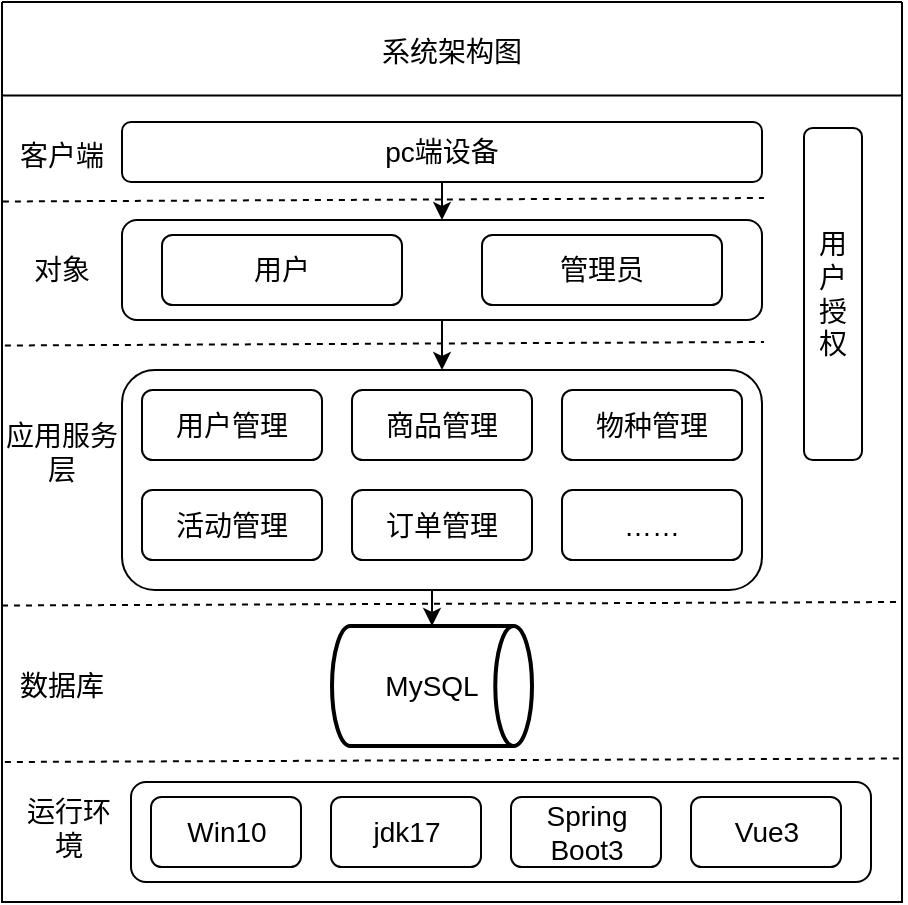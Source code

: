 <mxfile version="24.4.13" type="github">
  <diagram name="第 1 页" id="bWg9Bujm8RbZfwSFw-lf">
    <mxGraphModel dx="1042" dy="577" grid="1" gridSize="10" guides="1" tooltips="1" connect="1" arrows="1" fold="1" page="1" pageScale="1" pageWidth="827" pageHeight="1169" math="0" shadow="0">
      <root>
        <mxCell id="0" />
        <mxCell id="1" parent="0" />
        <mxCell id="gZAs5E1HM7DMcoQGXB5Z-1" value="" style="swimlane;startSize=0;fontSize=14;" vertex="1" parent="1">
          <mxGeometry x="279" y="69" width="450" height="450" as="geometry" />
        </mxCell>
        <mxCell id="gZAs5E1HM7DMcoQGXB5Z-3" value="系统架构图" style="text;html=1;align=center;verticalAlign=middle;whiteSpace=wrap;rounded=0;fontSize=14;" vertex="1" parent="gZAs5E1HM7DMcoQGXB5Z-1">
          <mxGeometry x="145" y="10" width="160" height="30" as="geometry" />
        </mxCell>
        <mxCell id="gZAs5E1HM7DMcoQGXB5Z-18" style="edgeStyle=orthogonalEdgeStyle;rounded=0;orthogonalLoop=1;jettySize=auto;html=1;exitX=0.5;exitY=1;exitDx=0;exitDy=0;entryX=0.5;entryY=0;entryDx=0;entryDy=0;fontSize=14;" edge="1" parent="gZAs5E1HM7DMcoQGXB5Z-1" source="gZAs5E1HM7DMcoQGXB5Z-4" target="gZAs5E1HM7DMcoQGXB5Z-5">
          <mxGeometry relative="1" as="geometry" />
        </mxCell>
        <mxCell id="gZAs5E1HM7DMcoQGXB5Z-4" value="pc端设备" style="rounded=1;whiteSpace=wrap;html=1;fontSize=14;" vertex="1" parent="gZAs5E1HM7DMcoQGXB5Z-1">
          <mxGeometry x="60" y="60" width="320" height="30" as="geometry" />
        </mxCell>
        <mxCell id="gZAs5E1HM7DMcoQGXB5Z-19" style="edgeStyle=orthogonalEdgeStyle;rounded=0;orthogonalLoop=1;jettySize=auto;html=1;exitX=0.5;exitY=1;exitDx=0;exitDy=0;entryX=0.5;entryY=0;entryDx=0;entryDy=0;fontSize=14;" edge="1" parent="gZAs5E1HM7DMcoQGXB5Z-1" source="gZAs5E1HM7DMcoQGXB5Z-5" target="gZAs5E1HM7DMcoQGXB5Z-8">
          <mxGeometry relative="1" as="geometry" />
        </mxCell>
        <mxCell id="gZAs5E1HM7DMcoQGXB5Z-5" value="" style="rounded=1;whiteSpace=wrap;html=1;fontSize=14;" vertex="1" parent="gZAs5E1HM7DMcoQGXB5Z-1">
          <mxGeometry x="60" y="109" width="320" height="50" as="geometry" />
        </mxCell>
        <mxCell id="gZAs5E1HM7DMcoQGXB5Z-6" value="用户" style="rounded=1;whiteSpace=wrap;html=1;fontSize=14;" vertex="1" parent="gZAs5E1HM7DMcoQGXB5Z-1">
          <mxGeometry x="80" y="116.5" width="120" height="35" as="geometry" />
        </mxCell>
        <mxCell id="gZAs5E1HM7DMcoQGXB5Z-7" value="管理员" style="rounded=1;whiteSpace=wrap;html=1;fontSize=14;" vertex="1" parent="gZAs5E1HM7DMcoQGXB5Z-1">
          <mxGeometry x="240" y="116.5" width="120" height="35" as="geometry" />
        </mxCell>
        <mxCell id="gZAs5E1HM7DMcoQGXB5Z-8" value="" style="rounded=1;whiteSpace=wrap;html=1;fontSize=14;" vertex="1" parent="gZAs5E1HM7DMcoQGXB5Z-1">
          <mxGeometry x="60" y="184" width="320" height="110" as="geometry" />
        </mxCell>
        <mxCell id="gZAs5E1HM7DMcoQGXB5Z-9" value="用户管理" style="rounded=1;whiteSpace=wrap;html=1;fontSize=14;" vertex="1" parent="gZAs5E1HM7DMcoQGXB5Z-1">
          <mxGeometry x="70" y="194" width="90" height="35" as="geometry" />
        </mxCell>
        <mxCell id="gZAs5E1HM7DMcoQGXB5Z-13" value="商品管理" style="rounded=1;whiteSpace=wrap;html=1;fontSize=14;" vertex="1" parent="gZAs5E1HM7DMcoQGXB5Z-1">
          <mxGeometry x="175" y="194" width="90" height="35" as="geometry" />
        </mxCell>
        <mxCell id="gZAs5E1HM7DMcoQGXB5Z-14" value="物种管理" style="rounded=1;whiteSpace=wrap;html=1;fontSize=14;" vertex="1" parent="gZAs5E1HM7DMcoQGXB5Z-1">
          <mxGeometry x="280" y="194" width="90" height="35" as="geometry" />
        </mxCell>
        <mxCell id="gZAs5E1HM7DMcoQGXB5Z-15" value="活动管理" style="rounded=1;whiteSpace=wrap;html=1;fontSize=14;" vertex="1" parent="gZAs5E1HM7DMcoQGXB5Z-1">
          <mxGeometry x="70" y="244" width="90" height="35" as="geometry" />
        </mxCell>
        <mxCell id="gZAs5E1HM7DMcoQGXB5Z-16" value="订单管理" style="rounded=1;whiteSpace=wrap;html=1;fontSize=14;" vertex="1" parent="gZAs5E1HM7DMcoQGXB5Z-1">
          <mxGeometry x="175" y="244" width="90" height="35" as="geometry" />
        </mxCell>
        <mxCell id="gZAs5E1HM7DMcoQGXB5Z-17" value="……" style="rounded=1;whiteSpace=wrap;html=1;fontSize=14;" vertex="1" parent="gZAs5E1HM7DMcoQGXB5Z-1">
          <mxGeometry x="280" y="244" width="90" height="35" as="geometry" />
        </mxCell>
        <mxCell id="gZAs5E1HM7DMcoQGXB5Z-20" value="MySQL" style="strokeWidth=2;html=1;shape=mxgraph.flowchart.direct_data;whiteSpace=wrap;fontSize=14;" vertex="1" parent="gZAs5E1HM7DMcoQGXB5Z-1">
          <mxGeometry x="165" y="312" width="100" height="60" as="geometry" />
        </mxCell>
        <mxCell id="gZAs5E1HM7DMcoQGXB5Z-21" value="" style="rounded=1;whiteSpace=wrap;html=1;fontSize=14;" vertex="1" parent="gZAs5E1HM7DMcoQGXB5Z-1">
          <mxGeometry x="64.5" y="390" width="370" height="50" as="geometry" />
        </mxCell>
        <mxCell id="gZAs5E1HM7DMcoQGXB5Z-22" value="Win10" style="rounded=1;whiteSpace=wrap;html=1;fontSize=14;" vertex="1" parent="gZAs5E1HM7DMcoQGXB5Z-1">
          <mxGeometry x="74.5" y="397.5" width="75" height="35" as="geometry" />
        </mxCell>
        <mxCell id="gZAs5E1HM7DMcoQGXB5Z-26" value="jdk17" style="rounded=1;whiteSpace=wrap;html=1;fontSize=14;" vertex="1" parent="gZAs5E1HM7DMcoQGXB5Z-1">
          <mxGeometry x="164.5" y="397.5" width="75" height="35" as="geometry" />
        </mxCell>
        <mxCell id="gZAs5E1HM7DMcoQGXB5Z-27" value="Spring Boot3" style="rounded=1;whiteSpace=wrap;html=1;fontSize=14;" vertex="1" parent="gZAs5E1HM7DMcoQGXB5Z-1">
          <mxGeometry x="254.5" y="397.5" width="75" height="35" as="geometry" />
        </mxCell>
        <mxCell id="gZAs5E1HM7DMcoQGXB5Z-28" value="Vue3" style="rounded=1;whiteSpace=wrap;html=1;fontSize=14;" vertex="1" parent="gZAs5E1HM7DMcoQGXB5Z-1">
          <mxGeometry x="344.5" y="397.5" width="75" height="35" as="geometry" />
        </mxCell>
        <mxCell id="gZAs5E1HM7DMcoQGXB5Z-29" style="edgeStyle=orthogonalEdgeStyle;rounded=0;orthogonalLoop=1;jettySize=auto;html=1;exitX=0.5;exitY=1;exitDx=0;exitDy=0;entryX=0.5;entryY=0;entryDx=0;entryDy=0;entryPerimeter=0;fontSize=14;" edge="1" parent="gZAs5E1HM7DMcoQGXB5Z-1" source="gZAs5E1HM7DMcoQGXB5Z-8" target="gZAs5E1HM7DMcoQGXB5Z-20">
          <mxGeometry relative="1" as="geometry" />
        </mxCell>
        <mxCell id="gZAs5E1HM7DMcoQGXB5Z-33" value="" style="endArrow=none;dashed=1;html=1;rounded=0;exitX=0.001;exitY=0.215;exitDx=0;exitDy=0;exitPerimeter=0;fontSize=14;" edge="1" parent="gZAs5E1HM7DMcoQGXB5Z-1">
          <mxGeometry width="50" height="50" relative="1" as="geometry">
            <mxPoint x="1.45" y="171.75" as="sourcePoint" />
            <mxPoint x="381" y="170" as="targetPoint" />
          </mxGeometry>
        </mxCell>
        <mxCell id="gZAs5E1HM7DMcoQGXB5Z-34" value="" style="endArrow=none;dashed=1;html=1;rounded=0;exitX=0.001;exitY=0.215;exitDx=0;exitDy=0;exitPerimeter=0;entryX=0.998;entryY=0.217;entryDx=0;entryDy=0;entryPerimeter=0;fontSize=14;" edge="1" parent="gZAs5E1HM7DMcoQGXB5Z-1">
          <mxGeometry width="50" height="50" relative="1" as="geometry">
            <mxPoint x="5.684e-14" y="301.75" as="sourcePoint" />
            <mxPoint x="448.55" y="300" as="targetPoint" />
          </mxGeometry>
        </mxCell>
        <mxCell id="gZAs5E1HM7DMcoQGXB5Z-35" value="" style="endArrow=none;dashed=1;html=1;rounded=0;exitX=0.001;exitY=0.215;exitDx=0;exitDy=0;exitPerimeter=0;entryX=0.998;entryY=0.217;entryDx=0;entryDy=0;entryPerimeter=0;fontSize=14;" edge="1" parent="gZAs5E1HM7DMcoQGXB5Z-1">
          <mxGeometry width="50" height="50" relative="1" as="geometry">
            <mxPoint x="1.45" y="380" as="sourcePoint" />
            <mxPoint x="450" y="378.25" as="targetPoint" />
          </mxGeometry>
        </mxCell>
        <mxCell id="gZAs5E1HM7DMcoQGXB5Z-36" value="客户端" style="text;html=1;align=center;verticalAlign=middle;whiteSpace=wrap;rounded=0;fontSize=14;" vertex="1" parent="gZAs5E1HM7DMcoQGXB5Z-1">
          <mxGeometry y="62" width="60" height="30" as="geometry" />
        </mxCell>
        <mxCell id="gZAs5E1HM7DMcoQGXB5Z-38" value="对象" style="text;html=1;align=center;verticalAlign=middle;whiteSpace=wrap;rounded=0;fontSize=14;" vertex="1" parent="gZAs5E1HM7DMcoQGXB5Z-1">
          <mxGeometry y="119" width="60" height="30" as="geometry" />
        </mxCell>
        <mxCell id="gZAs5E1HM7DMcoQGXB5Z-39" value="应用服务层" style="text;html=1;align=center;verticalAlign=middle;whiteSpace=wrap;rounded=0;fontSize=14;" vertex="1" parent="gZAs5E1HM7DMcoQGXB5Z-1">
          <mxGeometry y="210" width="60" height="30" as="geometry" />
        </mxCell>
        <mxCell id="gZAs5E1HM7DMcoQGXB5Z-40" value="数据库" style="text;html=1;align=center;verticalAlign=middle;whiteSpace=wrap;rounded=0;fontSize=14;" vertex="1" parent="gZAs5E1HM7DMcoQGXB5Z-1">
          <mxGeometry y="327" width="60" height="30" as="geometry" />
        </mxCell>
        <mxCell id="gZAs5E1HM7DMcoQGXB5Z-43" value="运行环境" style="text;html=1;align=center;verticalAlign=middle;whiteSpace=wrap;rounded=0;fontSize=14;" vertex="1" parent="gZAs5E1HM7DMcoQGXB5Z-1">
          <mxGeometry x="5.5" y="397.5" width="54.5" height="30" as="geometry" />
        </mxCell>
        <mxCell id="gZAs5E1HM7DMcoQGXB5Z-44" value="用户授权" style="rounded=1;whiteSpace=wrap;html=1;fontSize=14;" vertex="1" parent="gZAs5E1HM7DMcoQGXB5Z-1">
          <mxGeometry x="401" y="63" width="29" height="166" as="geometry" />
        </mxCell>
        <mxCell id="gZAs5E1HM7DMcoQGXB5Z-2" value="" style="endArrow=none;html=1;rounded=0;exitX=-0.001;exitY=0.126;exitDx=0;exitDy=0;exitPerimeter=0;entryX=1;entryY=0.126;entryDx=0;entryDy=0;entryPerimeter=0;fontSize=14;" edge="1" parent="1">
          <mxGeometry width="50" height="50" relative="1" as="geometry">
            <mxPoint x="278.55" y="115.7" as="sourcePoint" />
            <mxPoint x="729" y="115.7" as="targetPoint" />
          </mxGeometry>
        </mxCell>
        <mxCell id="gZAs5E1HM7DMcoQGXB5Z-30" value="" style="endArrow=none;dashed=1;html=1;rounded=0;exitX=0.001;exitY=0.215;exitDx=0;exitDy=0;exitPerimeter=0;fontSize=14;" edge="1" parent="1">
          <mxGeometry width="50" height="50" relative="1" as="geometry">
            <mxPoint x="279.45" y="168.75" as="sourcePoint" />
            <mxPoint x="660" y="167" as="targetPoint" />
          </mxGeometry>
        </mxCell>
      </root>
    </mxGraphModel>
  </diagram>
</mxfile>
